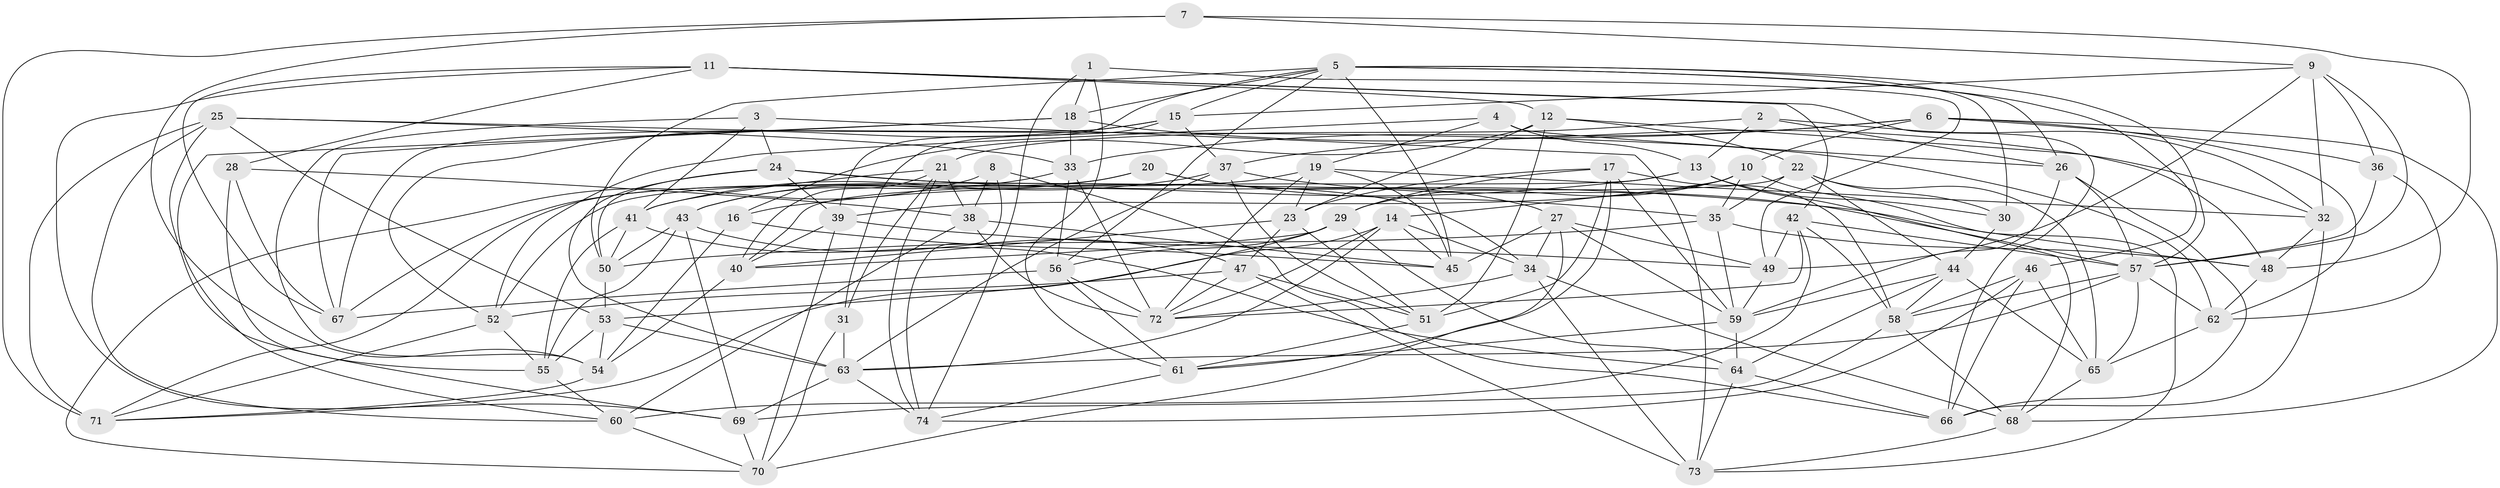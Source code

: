 // original degree distribution, {4: 1.0}
// Generated by graph-tools (version 1.1) at 2025/50/03/09/25 03:50:44]
// undirected, 74 vertices, 217 edges
graph export_dot {
graph [start="1"]
  node [color=gray90,style=filled];
  1;
  2;
  3;
  4;
  5;
  6;
  7;
  8;
  9;
  10;
  11;
  12;
  13;
  14;
  15;
  16;
  17;
  18;
  19;
  20;
  21;
  22;
  23;
  24;
  25;
  26;
  27;
  28;
  29;
  30;
  31;
  32;
  33;
  34;
  35;
  36;
  37;
  38;
  39;
  40;
  41;
  42;
  43;
  44;
  45;
  46;
  47;
  48;
  49;
  50;
  51;
  52;
  53;
  54;
  55;
  56;
  57;
  58;
  59;
  60;
  61;
  62;
  63;
  64;
  65;
  66;
  67;
  68;
  69;
  70;
  71;
  72;
  73;
  74;
  1 -- 18 [weight=1.0];
  1 -- 49 [weight=1.0];
  1 -- 61 [weight=1.0];
  1 -- 74 [weight=1.0];
  2 -- 13 [weight=1.0];
  2 -- 21 [weight=1.0];
  2 -- 26 [weight=1.0];
  2 -- 32 [weight=1.0];
  3 -- 24 [weight=1.0];
  3 -- 41 [weight=1.0];
  3 -- 54 [weight=1.0];
  3 -- 73 [weight=1.0];
  4 -- 13 [weight=1.0];
  4 -- 19 [weight=1.0];
  4 -- 26 [weight=1.0];
  4 -- 52 [weight=1.0];
  5 -- 15 [weight=1.0];
  5 -- 18 [weight=1.0];
  5 -- 26 [weight=1.0];
  5 -- 30 [weight=1.0];
  5 -- 39 [weight=1.0];
  5 -- 45 [weight=1.0];
  5 -- 46 [weight=1.0];
  5 -- 50 [weight=1.0];
  5 -- 56 [weight=1.0];
  5 -- 57 [weight=1.0];
  6 -- 10 [weight=1.0];
  6 -- 33 [weight=1.0];
  6 -- 36 [weight=1.0];
  6 -- 37 [weight=1.0];
  6 -- 62 [weight=1.0];
  6 -- 68 [weight=1.0];
  7 -- 9 [weight=1.0];
  7 -- 48 [weight=1.0];
  7 -- 54 [weight=1.0];
  7 -- 71 [weight=1.0];
  8 -- 38 [weight=1.0];
  8 -- 66 [weight=1.0];
  8 -- 70 [weight=1.0];
  8 -- 74 [weight=1.0];
  9 -- 15 [weight=1.0];
  9 -- 32 [weight=1.0];
  9 -- 36 [weight=1.0];
  9 -- 49 [weight=1.0];
  9 -- 57 [weight=1.0];
  10 -- 14 [weight=1.0];
  10 -- 29 [weight=1.0];
  10 -- 35 [weight=1.0];
  10 -- 39 [weight=1.0];
  10 -- 73 [weight=1.0];
  11 -- 12 [weight=1.0];
  11 -- 28 [weight=1.0];
  11 -- 42 [weight=1.0];
  11 -- 66 [weight=1.0];
  11 -- 67 [weight=1.0];
  11 -- 69 [weight=1.0];
  12 -- 16 [weight=1.0];
  12 -- 22 [weight=1.0];
  12 -- 23 [weight=1.0];
  12 -- 48 [weight=1.0];
  12 -- 51 [weight=1.0];
  13 -- 16 [weight=1.0];
  13 -- 30 [weight=1.0];
  13 -- 40 [weight=1.0];
  13 -- 68 [weight=1.0];
  14 -- 34 [weight=1.0];
  14 -- 45 [weight=1.0];
  14 -- 53 [weight=1.0];
  14 -- 63 [weight=1.0];
  14 -- 72 [weight=1.0];
  15 -- 31 [weight=1.0];
  15 -- 37 [weight=1.0];
  15 -- 52 [weight=1.0];
  15 -- 67 [weight=1.0];
  16 -- 45 [weight=1.0];
  16 -- 54 [weight=1.0];
  17 -- 23 [weight=1.0];
  17 -- 29 [weight=1.0];
  17 -- 51 [weight=1.0];
  17 -- 58 [weight=1.0];
  17 -- 59 [weight=1.0];
  17 -- 61 [weight=1.0];
  18 -- 32 [weight=1.0];
  18 -- 33 [weight=1.0];
  18 -- 60 [weight=1.0];
  18 -- 67 [weight=1.0];
  19 -- 23 [weight=1.0];
  19 -- 32 [weight=1.0];
  19 -- 45 [weight=1.0];
  19 -- 67 [weight=1.0];
  19 -- 72 [weight=1.0];
  20 -- 27 [weight=1.0];
  20 -- 35 [weight=1.0];
  20 -- 43 [weight=1.0];
  20 -- 71 [weight=1.0];
  21 -- 31 [weight=1.0];
  21 -- 38 [weight=1.0];
  21 -- 40 [weight=1.0];
  21 -- 41 [weight=1.0];
  21 -- 74 [weight=1.0];
  22 -- 30 [weight=1.0];
  22 -- 35 [weight=1.0];
  22 -- 44 [weight=1.0];
  22 -- 52 [weight=1.0];
  22 -- 65 [weight=1.0];
  23 -- 40 [weight=1.0];
  23 -- 47 [weight=1.0];
  23 -- 51 [weight=1.0];
  24 -- 34 [weight=1.0];
  24 -- 39 [weight=1.0];
  24 -- 48 [weight=1.0];
  24 -- 50 [weight=1.0];
  24 -- 63 [weight=1.0];
  25 -- 33 [weight=1.0];
  25 -- 53 [weight=1.0];
  25 -- 60 [weight=1.0];
  25 -- 62 [weight=1.0];
  25 -- 69 [weight=1.0];
  25 -- 71 [weight=1.0];
  26 -- 57 [weight=1.0];
  26 -- 59 [weight=1.0];
  26 -- 66 [weight=1.0];
  27 -- 34 [weight=1.0];
  27 -- 45 [weight=1.0];
  27 -- 49 [weight=1.0];
  27 -- 59 [weight=1.0];
  27 -- 70 [weight=1.0];
  28 -- 38 [weight=1.0];
  28 -- 55 [weight=1.0];
  28 -- 67 [weight=1.0];
  29 -- 40 [weight=1.0];
  29 -- 56 [weight=1.0];
  29 -- 64 [weight=1.0];
  29 -- 71 [weight=1.0];
  30 -- 44 [weight=1.0];
  31 -- 63 [weight=1.0];
  31 -- 70 [weight=1.0];
  32 -- 48 [weight=1.0];
  32 -- 66 [weight=1.0];
  33 -- 43 [weight=1.0];
  33 -- 56 [weight=1.0];
  33 -- 72 [weight=1.0];
  34 -- 68 [weight=1.0];
  34 -- 72 [weight=1.0];
  34 -- 73 [weight=1.0];
  35 -- 48 [weight=1.0];
  35 -- 50 [weight=1.0];
  35 -- 59 [weight=1.0];
  36 -- 57 [weight=1.0];
  36 -- 62 [weight=1.0];
  37 -- 41 [weight=1.0];
  37 -- 51 [weight=1.0];
  37 -- 57 [weight=1.0];
  37 -- 63 [weight=1.0];
  38 -- 45 [weight=1.0];
  38 -- 60 [weight=1.0];
  38 -- 72 [weight=1.0];
  39 -- 40 [weight=1.0];
  39 -- 49 [weight=1.0];
  39 -- 70 [weight=1.0];
  40 -- 54 [weight=1.0];
  41 -- 50 [weight=1.0];
  41 -- 55 [weight=1.0];
  41 -- 64 [weight=1.0];
  42 -- 49 [weight=1.0];
  42 -- 57 [weight=1.0];
  42 -- 58 [weight=1.0];
  42 -- 60 [weight=1.0];
  42 -- 72 [weight=1.0];
  43 -- 47 [weight=1.0];
  43 -- 50 [weight=1.0];
  43 -- 55 [weight=1.0];
  43 -- 69 [weight=1.0];
  44 -- 58 [weight=1.0];
  44 -- 59 [weight=1.0];
  44 -- 64 [weight=1.0];
  44 -- 65 [weight=1.0];
  46 -- 58 [weight=2.0];
  46 -- 65 [weight=1.0];
  46 -- 66 [weight=1.0];
  46 -- 74 [weight=1.0];
  47 -- 51 [weight=1.0];
  47 -- 52 [weight=1.0];
  47 -- 72 [weight=1.0];
  47 -- 73 [weight=1.0];
  48 -- 62 [weight=1.0];
  49 -- 59 [weight=1.0];
  50 -- 53 [weight=1.0];
  51 -- 61 [weight=1.0];
  52 -- 55 [weight=1.0];
  52 -- 71 [weight=1.0];
  53 -- 54 [weight=1.0];
  53 -- 55 [weight=1.0];
  53 -- 63 [weight=1.0];
  54 -- 71 [weight=1.0];
  55 -- 60 [weight=1.0];
  56 -- 61 [weight=1.0];
  56 -- 67 [weight=1.0];
  56 -- 72 [weight=1.0];
  57 -- 58 [weight=1.0];
  57 -- 62 [weight=1.0];
  57 -- 63 [weight=1.0];
  57 -- 65 [weight=1.0];
  58 -- 68 [weight=1.0];
  58 -- 69 [weight=1.0];
  59 -- 61 [weight=1.0];
  59 -- 64 [weight=1.0];
  60 -- 70 [weight=1.0];
  61 -- 74 [weight=1.0];
  62 -- 65 [weight=1.0];
  63 -- 69 [weight=1.0];
  63 -- 74 [weight=1.0];
  64 -- 66 [weight=1.0];
  64 -- 73 [weight=1.0];
  65 -- 68 [weight=1.0];
  68 -- 73 [weight=1.0];
  69 -- 70 [weight=1.0];
}
